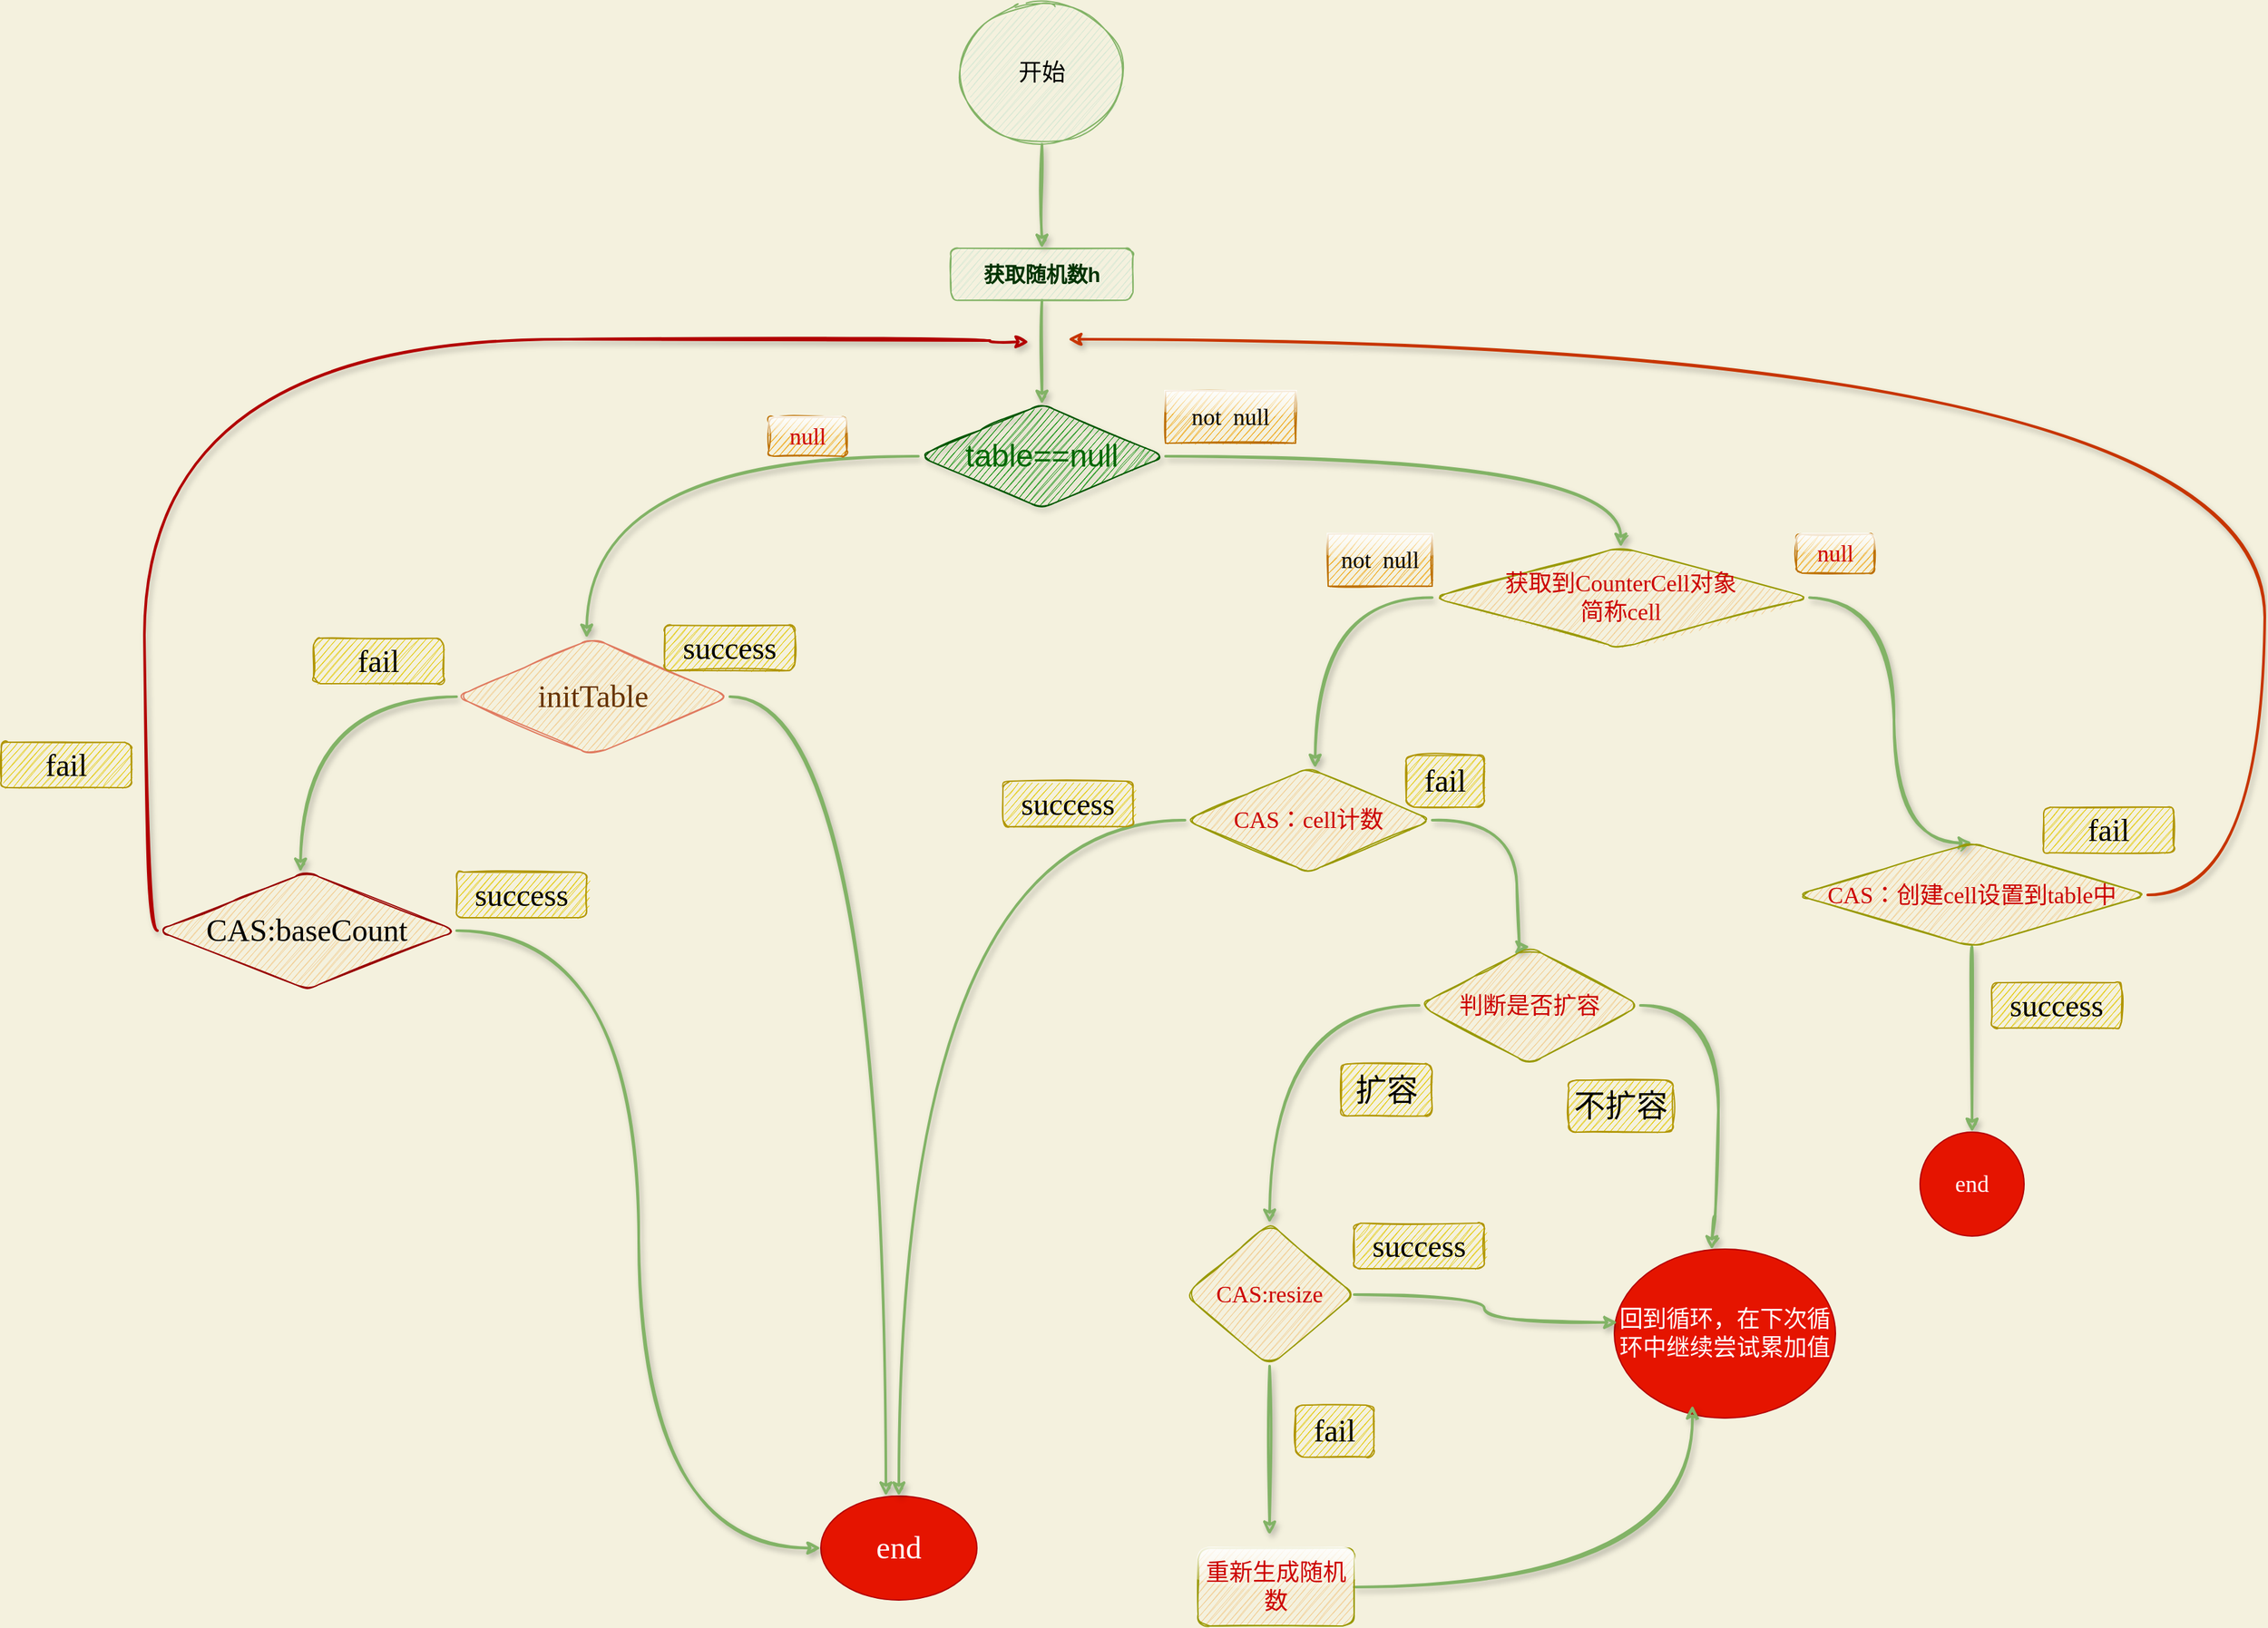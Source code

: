 <mxfile version="19.0.3" type="github" pages="3">
  <diagram id="PtAoaNgEPK_n-cfrcMzQ" name="fullAddCount-简易流程">
    <mxGraphModel dx="1858" dy="615" grid="1" gridSize="10" guides="1" tooltips="1" connect="1" arrows="1" fold="1" page="1" pageScale="1" pageWidth="827" pageHeight="1169" background="#F4F1DE" math="0" shadow="0">
      <root>
        <mxCell id="0" />
        <mxCell id="1" parent="0" />
        <mxCell id="ZvqL5PXAN6qHWGEb_X9M-16" style="edgeStyle=orthogonalEdgeStyle;curved=1;rounded=1;sketch=1;orthogonalLoop=1;jettySize=auto;html=1;fontColor=none;strokeColor=#82B366;strokeWidth=2;fillColor=#d5e8d4;shadow=1;" edge="1" parent="1" source="RcvFGfPaWoZL5_CeEI6b-2">
          <mxGeometry relative="1" as="geometry">
            <mxPoint x="430" y="260" as="targetPoint" />
          </mxGeometry>
        </mxCell>
        <mxCell id="RcvFGfPaWoZL5_CeEI6b-2" value="&lt;font color=&quot;#000000&quot;&gt;开始&lt;/font&gt;" style="ellipse;whiteSpace=wrap;html=1;rounded=1;shadow=0;glass=1;sketch=1;fontFamily=Comic Sans MS;fontSize=18;strokeColor=#82b366;fillColor=#d5e8d4;" parent="1" vertex="1">
          <mxGeometry x="370" y="70" width="120" height="110" as="geometry" />
        </mxCell>
        <mxCell id="ZvqL5PXAN6qHWGEb_X9M-18" style="edgeStyle=orthogonalEdgeStyle;curved=1;rounded=1;sketch=1;orthogonalLoop=1;jettySize=auto;html=1;shadow=1;fontSize=16;fontColor=#003300;strokeColor=#82B366;strokeWidth=2;fillColor=#F2CC8F;" edge="1" parent="1" source="ZvqL5PXAN6qHWGEb_X9M-17">
          <mxGeometry relative="1" as="geometry">
            <mxPoint x="430" y="380" as="targetPoint" />
          </mxGeometry>
        </mxCell>
        <mxCell id="ZvqL5PXAN6qHWGEb_X9M-17" value="&lt;b style=&quot;font-size: 16px;&quot;&gt;&lt;font style=&quot;font-size: 16px;&quot;&gt;获取随机数h&lt;/font&gt;&lt;/b&gt;" style="rounded=1;whiteSpace=wrap;html=1;labelBackgroundColor=none;labelBorderColor=none;sketch=1;strokeColor=#82b366;fillColor=#d5e8d4;shadow=0;fontSize=16;fontColor=#003300;" vertex="1" parent="1">
          <mxGeometry x="360" y="260" width="140" height="40" as="geometry" />
        </mxCell>
        <mxCell id="ZvqL5PXAN6qHWGEb_X9M-21" style="edgeStyle=orthogonalEdgeStyle;curved=1;rounded=1;sketch=1;orthogonalLoop=1;jettySize=auto;html=1;shadow=1;fontSize=16;fontColor=#006600;strokeColor=#82B366;strokeWidth=2;fillColor=#F2CC8F;" edge="1" parent="1" source="ZvqL5PXAN6qHWGEb_X9M-19">
          <mxGeometry relative="1" as="geometry">
            <mxPoint x="80" y="560" as="targetPoint" />
          </mxGeometry>
        </mxCell>
        <mxCell id="ZvqL5PXAN6qHWGEb_X9M-36" style="edgeStyle=orthogonalEdgeStyle;curved=1;rounded=1;sketch=1;orthogonalLoop=1;jettySize=auto;html=1;shadow=1;fontFamily=Comic Sans MS;fontSize=18;fontColor=#CC0000;strokeColor=#82B366;strokeWidth=2;fillColor=#F2CC8F;entryX=0.5;entryY=0;entryDx=0;entryDy=0;" edge="1" parent="1" source="ZvqL5PXAN6qHWGEb_X9M-19" target="ZvqL5PXAN6qHWGEb_X9M-37">
          <mxGeometry relative="1" as="geometry">
            <mxPoint x="700" y="510" as="targetPoint" />
          </mxGeometry>
        </mxCell>
        <mxCell id="ZvqL5PXAN6qHWGEb_X9M-19" value="&lt;font color=&quot;#006600&quot;&gt;table==null&lt;/font&gt;" style="rhombus;whiteSpace=wrap;html=1;rounded=1;shadow=1;sketch=1;fontSize=24;fontColor=#ffffff;fillColor=#008a00;strokeColor=#005700;labelBackgroundColor=none;labelBorderColor=none;" vertex="1" parent="1">
          <mxGeometry x="335" y="380" width="190" height="80" as="geometry" />
        </mxCell>
        <mxCell id="ZvqL5PXAN6qHWGEb_X9M-24" style="edgeStyle=orthogonalEdgeStyle;curved=1;rounded=1;sketch=1;orthogonalLoop=1;jettySize=auto;html=1;shadow=1;fontFamily=Comic Sans MS;fontSize=24;fontColor=#663300;strokeColor=#82B366;strokeWidth=2;fillColor=#F2CC8F;" edge="1" parent="1" source="ZvqL5PXAN6qHWGEb_X9M-23">
          <mxGeometry relative="1" as="geometry">
            <mxPoint x="-140" y="740" as="targetPoint" />
          </mxGeometry>
        </mxCell>
        <mxCell id="ZvqL5PXAN6qHWGEb_X9M-27" style="edgeStyle=orthogonalEdgeStyle;curved=1;rounded=1;sketch=1;orthogonalLoop=1;jettySize=auto;html=1;shadow=1;fontFamily=Comic Sans MS;fontSize=24;fontColor=#663300;strokeColor=#82B366;strokeWidth=2;fillColor=#F2CC8F;entryX=0.417;entryY=0;entryDx=0;entryDy=0;entryPerimeter=0;" edge="1" parent="1" source="ZvqL5PXAN6qHWGEb_X9M-23" target="ZvqL5PXAN6qHWGEb_X9M-28">
          <mxGeometry relative="1" as="geometry">
            <mxPoint x="380" y="970" as="targetPoint" />
          </mxGeometry>
        </mxCell>
        <mxCell id="ZvqL5PXAN6qHWGEb_X9M-23" value="initTable" style="rhombus;whiteSpace=wrap;html=1;rounded=1;shadow=0;labelBackgroundColor=none;labelBorderColor=none;sketch=1;fontFamily=Comic Sans MS;fontSize=24;fontColor=#663300;strokeColor=#E07A5F;fillColor=#F2CC8F;" vertex="1" parent="1">
          <mxGeometry x="-20" y="560" width="210" height="90" as="geometry" />
        </mxCell>
        <mxCell id="ZvqL5PXAN6qHWGEb_X9M-25" value="fail" style="text;html=1;strokeColor=#B09500;fillColor=#e3c800;align=center;verticalAlign=middle;whiteSpace=wrap;rounded=1;shadow=0;labelBackgroundColor=none;labelBorderColor=none;sketch=1;fontFamily=Comic Sans MS;fontSize=24;glass=0;fontColor=default;" vertex="1" parent="1">
          <mxGeometry x="-130" y="560" width="100" height="35" as="geometry" />
        </mxCell>
        <mxCell id="ZvqL5PXAN6qHWGEb_X9M-26" value="success" style="text;html=1;strokeColor=#B09500;fillColor=#e3c800;align=center;verticalAlign=middle;whiteSpace=wrap;rounded=1;shadow=0;labelBackgroundColor=none;labelBorderColor=none;sketch=1;fontFamily=Comic Sans MS;fontSize=24;glass=0;fontColor=#000000;" vertex="1" parent="1">
          <mxGeometry x="140" y="550" width="100" height="35" as="geometry" />
        </mxCell>
        <mxCell id="ZvqL5PXAN6qHWGEb_X9M-28" value="end" style="ellipse;whiteSpace=wrap;html=1;rounded=1;shadow=0;glass=0;labelBackgroundColor=none;labelBorderColor=none;sketch=0;fontFamily=Comic Sans MS;fontSize=24;strokeColor=#B20000;fillColor=#e51400;fontColor=#ffffff;" vertex="1" parent="1">
          <mxGeometry x="260" y="1220" width="120" height="80" as="geometry" />
        </mxCell>
        <mxCell id="ZvqL5PXAN6qHWGEb_X9M-30" style="edgeStyle=orthogonalEdgeStyle;curved=1;rounded=1;sketch=1;orthogonalLoop=1;jettySize=auto;html=1;entryX=0;entryY=0.5;entryDx=0;entryDy=0;shadow=1;fontFamily=Comic Sans MS;fontSize=24;fontColor=default;strokeColor=#82B366;strokeWidth=2;fillColor=#F2CC8F;" edge="1" parent="1" source="ZvqL5PXAN6qHWGEb_X9M-29" target="ZvqL5PXAN6qHWGEb_X9M-28">
          <mxGeometry relative="1" as="geometry" />
        </mxCell>
        <mxCell id="ZvqL5PXAN6qHWGEb_X9M-32" style="edgeStyle=orthogonalEdgeStyle;curved=1;rounded=1;sketch=1;orthogonalLoop=1;jettySize=auto;html=1;shadow=1;fontFamily=Comic Sans MS;fontSize=24;fontColor=default;strokeColor=#B20000;strokeWidth=2;fillColor=#e51400;" edge="1" parent="1" source="ZvqL5PXAN6qHWGEb_X9M-29">
          <mxGeometry relative="1" as="geometry">
            <mxPoint x="420" y="332" as="targetPoint" />
            <Array as="points">
              <mxPoint x="-260" y="785" />
              <mxPoint x="-260" y="330" />
              <mxPoint x="390" y="330" />
              <mxPoint x="390" y="332" />
            </Array>
          </mxGeometry>
        </mxCell>
        <mxCell id="ZvqL5PXAN6qHWGEb_X9M-29" value="CAS:baseCount" style="rhombus;whiteSpace=wrap;html=1;rounded=1;shadow=0;glass=0;labelBackgroundColor=none;labelBorderColor=none;sketch=1;fontFamily=Comic Sans MS;fontSize=24;strokeColor=#990000;fillColor=#F2CC8F;" vertex="1" parent="1">
          <mxGeometry x="-250" y="740" width="230" height="90" as="geometry" />
        </mxCell>
        <mxCell id="ZvqL5PXAN6qHWGEb_X9M-31" value="success" style="text;html=1;strokeColor=#B09500;fillColor=#e3c800;align=center;verticalAlign=middle;whiteSpace=wrap;rounded=1;shadow=0;labelBackgroundColor=none;labelBorderColor=none;sketch=1;fontFamily=Comic Sans MS;fontSize=24;glass=0;fontColor=#000000;" vertex="1" parent="1">
          <mxGeometry x="-20" y="740" width="100" height="35" as="geometry" />
        </mxCell>
        <mxCell id="ZvqL5PXAN6qHWGEb_X9M-33" value="fail" style="text;html=1;strokeColor=#B09500;fillColor=#e3c800;align=center;verticalAlign=middle;whiteSpace=wrap;rounded=1;shadow=0;labelBackgroundColor=none;labelBorderColor=none;sketch=1;fontFamily=Comic Sans MS;fontSize=24;glass=0;fontColor=default;" vertex="1" parent="1">
          <mxGeometry x="-370" y="640" width="100" height="35" as="geometry" />
        </mxCell>
        <mxCell id="ZvqL5PXAN6qHWGEb_X9M-35" value="&lt;font color=&quot;#cc0000&quot;&gt;null&lt;/font&gt;" style="text;html=1;strokeColor=#BD7000;fillColor=#f0a30a;align=center;verticalAlign=middle;whiteSpace=wrap;rounded=1;shadow=0;glass=1;labelBackgroundColor=none;labelBorderColor=none;sketch=1;fontFamily=Comic Sans MS;fontSize=18;fontColor=#000000;" vertex="1" parent="1">
          <mxGeometry x="220" y="390" width="60" height="30" as="geometry" />
        </mxCell>
        <mxCell id="ZvqL5PXAN6qHWGEb_X9M-40" style="edgeStyle=orthogonalEdgeStyle;curved=1;rounded=1;sketch=1;orthogonalLoop=1;jettySize=auto;html=1;shadow=1;fontFamily=Comic Sans MS;fontSize=18;fontColor=#CC0000;strokeColor=#82B366;strokeWidth=2;fillColor=#F2CC8F;" edge="1" parent="1" source="ZvqL5PXAN6qHWGEb_X9M-37">
          <mxGeometry relative="1" as="geometry">
            <mxPoint x="640" y="660" as="targetPoint" />
          </mxGeometry>
        </mxCell>
        <mxCell id="ZvqL5PXAN6qHWGEb_X9M-44" style="edgeStyle=orthogonalEdgeStyle;curved=1;rounded=1;sketch=1;orthogonalLoop=1;jettySize=auto;html=1;shadow=1;fontFamily=Comic Sans MS;fontSize=18;fontColor=#CC0000;strokeColor=#82B366;strokeWidth=2;fillColor=#F2CC8F;entryX=0.5;entryY=0;entryDx=0;entryDy=0;exitX=1;exitY=0.5;exitDx=0;exitDy=0;" edge="1" parent="1" source="ZvqL5PXAN6qHWGEb_X9M-37" target="ZvqL5PXAN6qHWGEb_X9M-47">
          <mxGeometry relative="1" as="geometry">
            <mxPoint x="1090" y="670" as="targetPoint" />
            <Array as="points">
              <mxPoint x="1085" y="529" />
            </Array>
          </mxGeometry>
        </mxCell>
        <mxCell id="ZvqL5PXAN6qHWGEb_X9M-37" value="获取到CounterCell对象&lt;br&gt;简称cell" style="rhombus;whiteSpace=wrap;html=1;rounded=1;shadow=0;glass=1;labelBackgroundColor=none;labelBorderColor=none;sketch=1;fontFamily=Comic Sans MS;fontSize=18;fontColor=#CC0000;strokeColor=#999900;fillColor=#F2CC8F;" vertex="1" parent="1">
          <mxGeometry x="730" y="490" width="290" height="77.5" as="geometry" />
        </mxCell>
        <mxCell id="ZvqL5PXAN6qHWGEb_X9M-38" value="not&amp;nbsp; null" style="text;html=1;strokeColor=#BD7000;fillColor=#f0a30a;align=center;verticalAlign=middle;whiteSpace=wrap;rounded=0;shadow=0;glass=1;labelBackgroundColor=none;labelBorderColor=none;sketch=1;fontFamily=Comic Sans MS;fontSize=18;fontColor=#000000;" vertex="1" parent="1">
          <mxGeometry x="650" y="480" width="80" height="40" as="geometry" />
        </mxCell>
        <mxCell id="ZvqL5PXAN6qHWGEb_X9M-42" style="edgeStyle=orthogonalEdgeStyle;curved=1;rounded=1;sketch=1;orthogonalLoop=1;jettySize=auto;html=1;shadow=1;fontFamily=Comic Sans MS;fontSize=18;fontColor=#CC0000;strokeColor=#82B366;strokeWidth=2;fillColor=#F2CC8F;" edge="1" parent="1" source="ZvqL5PXAN6qHWGEb_X9M-41" target="ZvqL5PXAN6qHWGEb_X9M-28">
          <mxGeometry relative="1" as="geometry" />
        </mxCell>
        <mxCell id="ZvqL5PXAN6qHWGEb_X9M-50" style="edgeStyle=orthogonalEdgeStyle;curved=1;rounded=1;sketch=1;orthogonalLoop=1;jettySize=auto;html=1;shadow=1;fontFamily=Comic Sans MS;fontSize=18;fontColor=#CC0000;strokeColor=#82B366;strokeWidth=2;fillColor=#F2CC8F;entryX=0.5;entryY=0;entryDx=0;entryDy=0;" edge="1" parent="1" source="ZvqL5PXAN6qHWGEb_X9M-41" target="ZvqL5PXAN6qHWGEb_X9M-52">
          <mxGeometry relative="1" as="geometry">
            <mxPoint x="790" y="890" as="targetPoint" />
            <Array as="points">
              <mxPoint x="795" y="700" />
            </Array>
          </mxGeometry>
        </mxCell>
        <mxCell id="ZvqL5PXAN6qHWGEb_X9M-41" value="CAS：cell计数" style="rhombus;whiteSpace=wrap;html=1;rounded=1;shadow=0;glass=1;labelBackgroundColor=none;labelBorderColor=none;sketch=1;fontFamily=Comic Sans MS;fontSize=18;fontColor=#CC0000;strokeColor=#999900;fillColor=#F2CC8F;" vertex="1" parent="1">
          <mxGeometry x="540" y="660" width="190" height="80" as="geometry" />
        </mxCell>
        <mxCell id="ZvqL5PXAN6qHWGEb_X9M-43" value="fail" style="text;html=1;strokeColor=#B09500;fillColor=#e3c800;align=center;verticalAlign=middle;whiteSpace=wrap;rounded=1;shadow=0;labelBackgroundColor=none;labelBorderColor=none;sketch=1;fontFamily=Comic Sans MS;fontSize=24;glass=0;fontColor=#000000;" vertex="1" parent="1">
          <mxGeometry x="1200" y="690" width="100" height="35" as="geometry" />
        </mxCell>
        <mxCell id="ZvqL5PXAN6qHWGEb_X9M-45" value="not&amp;nbsp; null" style="text;html=1;strokeColor=#BD7000;fillColor=#f0a30a;align=center;verticalAlign=middle;whiteSpace=wrap;rounded=0;shadow=0;glass=1;labelBackgroundColor=none;labelBorderColor=none;sketch=1;fontFamily=Comic Sans MS;fontSize=18;fontColor=#000000;" vertex="1" parent="1">
          <mxGeometry x="525" y="370" width="100" height="40" as="geometry" />
        </mxCell>
        <mxCell id="ZvqL5PXAN6qHWGEb_X9M-46" value="&lt;font color=&quot;#cc0000&quot;&gt;null&lt;/font&gt;" style="text;html=1;strokeColor=#BD7000;fillColor=#f0a30a;align=center;verticalAlign=middle;whiteSpace=wrap;rounded=1;shadow=0;glass=1;labelBackgroundColor=none;labelBorderColor=none;sketch=1;fontFamily=Comic Sans MS;fontSize=18;fontColor=#000000;" vertex="1" parent="1">
          <mxGeometry x="1010" y="480" width="60" height="30" as="geometry" />
        </mxCell>
        <mxCell id="ZvqL5PXAN6qHWGEb_X9M-48" style="edgeStyle=orthogonalEdgeStyle;curved=1;rounded=1;sketch=1;orthogonalLoop=1;jettySize=auto;html=1;shadow=1;fontFamily=Comic Sans MS;fontSize=18;fontColor=#CC0000;strokeColor=#C73500;strokeWidth=2;fillColor=#fa6800;" edge="1" parent="1" source="ZvqL5PXAN6qHWGEb_X9M-47">
          <mxGeometry relative="1" as="geometry">
            <mxPoint x="450" y="330" as="targetPoint" />
            <Array as="points">
              <mxPoint x="1370" y="758" />
              <mxPoint x="1370" y="330" />
            </Array>
          </mxGeometry>
        </mxCell>
        <mxCell id="ZvqL5PXAN6qHWGEb_X9M-66" style="edgeStyle=orthogonalEdgeStyle;curved=1;rounded=1;sketch=1;orthogonalLoop=1;jettySize=auto;html=1;shadow=1;fontFamily=Comic Sans MS;fontSize=18;fontColor=#CC0000;strokeColor=#82B366;strokeWidth=2;fillColor=#F2CC8F;entryX=0.5;entryY=0;entryDx=0;entryDy=0;" edge="1" parent="1" source="ZvqL5PXAN6qHWGEb_X9M-47" target="ZvqL5PXAN6qHWGEb_X9M-67">
          <mxGeometry relative="1" as="geometry">
            <mxPoint x="1145" y="920" as="targetPoint" />
          </mxGeometry>
        </mxCell>
        <mxCell id="ZvqL5PXAN6qHWGEb_X9M-47" value="CAS：创建cell设置到table中" style="rhombus;whiteSpace=wrap;html=1;rounded=1;shadow=0;glass=1;labelBackgroundColor=none;labelBorderColor=none;sketch=1;fontFamily=Comic Sans MS;fontSize=18;fontColor=#CC0000;strokeColor=#999900;fillColor=#F2CC8F;" vertex="1" parent="1">
          <mxGeometry x="1010" y="717.5" width="270" height="80" as="geometry" />
        </mxCell>
        <mxCell id="ZvqL5PXAN6qHWGEb_X9M-49" value="success" style="text;html=1;strokeColor=#B09500;fillColor=#e3c800;align=center;verticalAlign=middle;whiteSpace=wrap;rounded=1;shadow=0;labelBackgroundColor=none;labelBorderColor=none;sketch=1;fontFamily=Comic Sans MS;fontSize=24;glass=0;fontColor=#000000;" vertex="1" parent="1">
          <mxGeometry x="670" y="1010" width="100" height="35" as="geometry" />
        </mxCell>
        <mxCell id="ZvqL5PXAN6qHWGEb_X9M-51" value="fail" style="text;html=1;strokeColor=#B09500;fillColor=#e3c800;align=center;verticalAlign=middle;whiteSpace=wrap;rounded=1;shadow=0;labelBackgroundColor=none;labelBorderColor=none;sketch=1;fontFamily=Comic Sans MS;fontSize=24;glass=0;fontColor=#000000;" vertex="1" parent="1">
          <mxGeometry x="710" y="650" width="60" height="40" as="geometry" />
        </mxCell>
        <mxCell id="ZvqL5PXAN6qHWGEb_X9M-53" style="edgeStyle=orthogonalEdgeStyle;curved=1;rounded=1;sketch=1;orthogonalLoop=1;jettySize=auto;html=1;shadow=1;fontFamily=Comic Sans MS;fontSize=18;fontColor=#CC0000;strokeColor=#82B366;strokeWidth=2;fillColor=#F2CC8F;entryX=0.5;entryY=0;entryDx=0;entryDy=0;" edge="1" parent="1" source="ZvqL5PXAN6qHWGEb_X9M-52" target="ZvqL5PXAN6qHWGEb_X9M-59">
          <mxGeometry relative="1" as="geometry">
            <mxPoint x="610" y="1060" as="targetPoint" />
          </mxGeometry>
        </mxCell>
        <mxCell id="ZvqL5PXAN6qHWGEb_X9M-57" style="edgeStyle=orthogonalEdgeStyle;curved=1;rounded=1;sketch=1;orthogonalLoop=1;jettySize=auto;html=1;shadow=1;fontFamily=Comic Sans MS;fontSize=18;fontColor=#CC0000;strokeColor=#82B366;strokeWidth=2;fillColor=#F2CC8F;" edge="1" parent="1" source="ZvqL5PXAN6qHWGEb_X9M-52" target="ZvqL5PXAN6qHWGEb_X9M-58">
          <mxGeometry relative="1" as="geometry">
            <mxPoint x="950" y="1110" as="targetPoint" />
            <Array as="points">
              <mxPoint x="950" y="842" />
              <mxPoint x="950" y="1004" />
              <mxPoint x="945" y="1004" />
            </Array>
          </mxGeometry>
        </mxCell>
        <mxCell id="ZvqL5PXAN6qHWGEb_X9M-52" value="判断是否扩容" style="rhombus;whiteSpace=wrap;html=1;rounded=1;shadow=0;glass=1;labelBackgroundColor=none;labelBorderColor=none;sketch=1;fontFamily=Comic Sans MS;fontSize=18;fontColor=#CC0000;strokeColor=#999900;fillColor=#F2CC8F;" vertex="1" parent="1">
          <mxGeometry x="720" y="797.5" width="170" height="90" as="geometry" />
        </mxCell>
        <mxCell id="ZvqL5PXAN6qHWGEb_X9M-54" value="扩容" style="text;html=1;strokeColor=#B09500;fillColor=#e3c800;align=center;verticalAlign=middle;whiteSpace=wrap;rounded=1;shadow=0;labelBackgroundColor=none;labelBorderColor=none;sketch=1;fontFamily=Comic Sans MS;fontSize=24;glass=0;fontColor=#000000;" vertex="1" parent="1">
          <mxGeometry x="660" y="887.5" width="70" height="40" as="geometry" />
        </mxCell>
        <mxCell id="ZvqL5PXAN6qHWGEb_X9M-56" value="不扩容" style="text;html=1;strokeColor=#B09500;fillColor=#e3c800;align=center;verticalAlign=middle;whiteSpace=wrap;rounded=1;shadow=0;labelBackgroundColor=none;labelBorderColor=none;sketch=1;fontFamily=Comic Sans MS;fontSize=24;glass=0;fontColor=#000000;" vertex="1" parent="1">
          <mxGeometry x="835" y="900" width="80" height="40" as="geometry" />
        </mxCell>
        <mxCell id="ZvqL5PXAN6qHWGEb_X9M-58" value="回到循环，在下次循环中继续尝试累加值" style="ellipse;whiteSpace=wrap;html=1;rounded=1;shadow=0;glass=1;labelBackgroundColor=none;labelBorderColor=none;sketch=0;fontFamily=Comic Sans MS;fontSize=18;fontColor=#ffffff;strokeColor=#B20000;fillColor=#e51400;" vertex="1" parent="1">
          <mxGeometry x="870" y="1030" width="170" height="130" as="geometry" />
        </mxCell>
        <mxCell id="ZvqL5PXAN6qHWGEb_X9M-60" style="edgeStyle=orthogonalEdgeStyle;curved=1;rounded=1;sketch=1;orthogonalLoop=1;jettySize=auto;html=1;entryX=0.015;entryY=0.434;entryDx=0;entryDy=0;entryPerimeter=0;shadow=1;fontFamily=Comic Sans MS;fontSize=18;fontColor=#CC0000;strokeColor=#82B366;strokeWidth=2;fillColor=#F2CC8F;" edge="1" parent="1" source="ZvqL5PXAN6qHWGEb_X9M-59" target="ZvqL5PXAN6qHWGEb_X9M-58">
          <mxGeometry relative="1" as="geometry" />
        </mxCell>
        <mxCell id="ZvqL5PXAN6qHWGEb_X9M-61" style="edgeStyle=orthogonalEdgeStyle;curved=1;rounded=1;sketch=1;orthogonalLoop=1;jettySize=auto;html=1;shadow=1;fontFamily=Comic Sans MS;fontSize=18;fontColor=#CC0000;strokeColor=#82B366;strokeWidth=2;fillColor=#F2CC8F;" edge="1" parent="1" source="ZvqL5PXAN6qHWGEb_X9M-59">
          <mxGeometry relative="1" as="geometry">
            <mxPoint x="605" y="1250" as="targetPoint" />
          </mxGeometry>
        </mxCell>
        <mxCell id="ZvqL5PXAN6qHWGEb_X9M-59" value="CAS:resize" style="rhombus;whiteSpace=wrap;html=1;rounded=1;shadow=0;glass=1;labelBackgroundColor=none;labelBorderColor=none;sketch=1;fontFamily=Comic Sans MS;fontSize=18;fontColor=#CC0000;strokeColor=#999900;fillColor=#F2CC8F;" vertex="1" parent="1">
          <mxGeometry x="540" y="1010" width="130" height="110" as="geometry" />
        </mxCell>
        <mxCell id="ZvqL5PXAN6qHWGEb_X9M-62" value="success" style="text;html=1;strokeColor=#B09500;fillColor=#e3c800;align=center;verticalAlign=middle;whiteSpace=wrap;rounded=1;shadow=0;labelBackgroundColor=none;labelBorderColor=none;sketch=1;fontFamily=Comic Sans MS;fontSize=24;glass=0;fontColor=#000000;" vertex="1" parent="1">
          <mxGeometry x="1160" y="825" width="100" height="35" as="geometry" />
        </mxCell>
        <mxCell id="ZvqL5PXAN6qHWGEb_X9M-63" value="fail" style="text;html=1;strokeColor=#B09500;fillColor=#e3c800;align=center;verticalAlign=middle;whiteSpace=wrap;rounded=1;shadow=0;labelBackgroundColor=none;labelBorderColor=none;sketch=1;fontFamily=Comic Sans MS;fontSize=24;glass=0;fontColor=#000000;" vertex="1" parent="1">
          <mxGeometry x="625" y="1150" width="60" height="40" as="geometry" />
        </mxCell>
        <mxCell id="ZvqL5PXAN6qHWGEb_X9M-65" style="edgeStyle=orthogonalEdgeStyle;curved=1;rounded=1;sketch=1;orthogonalLoop=1;jettySize=auto;html=1;shadow=1;fontFamily=Comic Sans MS;fontSize=18;fontColor=#CC0000;strokeColor=#82B366;strokeWidth=2;fillColor=#F2CC8F;" edge="1" parent="1" source="ZvqL5PXAN6qHWGEb_X9M-64">
          <mxGeometry relative="1" as="geometry">
            <mxPoint x="930" y="1150" as="targetPoint" />
          </mxGeometry>
        </mxCell>
        <mxCell id="ZvqL5PXAN6qHWGEb_X9M-64" value="重新生成随机数" style="rounded=1;whiteSpace=wrap;html=1;shadow=0;glass=1;labelBackgroundColor=none;labelBorderColor=none;sketch=1;fontFamily=Comic Sans MS;fontSize=18;fontColor=#CC0000;strokeColor=#999900;fillColor=#F2CC8F;" vertex="1" parent="1">
          <mxGeometry x="550" y="1260" width="120" height="60" as="geometry" />
        </mxCell>
        <mxCell id="ZvqL5PXAN6qHWGEb_X9M-67" value="end" style="ellipse;whiteSpace=wrap;html=1;aspect=fixed;rounded=1;shadow=0;glass=1;labelBackgroundColor=none;labelBorderColor=none;sketch=0;fontFamily=Comic Sans MS;fontSize=18;fontColor=#ffffff;strokeColor=#B20000;fillColor=#e51400;" vertex="1" parent="1">
          <mxGeometry x="1105" y="940" width="80" height="80" as="geometry" />
        </mxCell>
        <mxCell id="3vEEDrrVyV3aPoAWl_eb-1" value="success" style="text;html=1;strokeColor=#B09500;fillColor=#e3c800;align=center;verticalAlign=middle;whiteSpace=wrap;rounded=1;shadow=0;labelBackgroundColor=none;labelBorderColor=none;sketch=1;fontFamily=Comic Sans MS;fontSize=24;glass=0;fontColor=#000000;" vertex="1" parent="1">
          <mxGeometry x="400" y="670" width="100" height="35" as="geometry" />
        </mxCell>
      </root>
    </mxGraphModel>
  </diagram>
  <diagram id="FoH53bW1Y-_0TWIwf9dY" name="fullAddCount-简图">
    <mxGraphModel dx="979" dy="584" grid="1" gridSize="10" guides="1" tooltips="1" connect="1" arrows="1" fold="1" page="1" pageScale="1" pageWidth="827" pageHeight="1169" math="0" shadow="0">
      <root>
        <mxCell id="0" />
        <mxCell id="1" parent="0" />
        <mxCell id="UmWm9GWyAPiXQZQgzfcU-2" style="edgeStyle=orthogonalEdgeStyle;curved=1;rounded=1;sketch=1;orthogonalLoop=1;jettySize=auto;html=1;shadow=1;fontFamily=Comic Sans MS;fontSize=18;fontColor=#CC0000;strokeColor=#82B366;strokeWidth=2;fillColor=#F2CC8F;" edge="1" parent="1" source="UmWm9GWyAPiXQZQgzfcU-1">
          <mxGeometry relative="1" as="geometry">
            <mxPoint x="410" y="240" as="targetPoint" />
          </mxGeometry>
        </mxCell>
        <mxCell id="UmWm9GWyAPiXQZQgzfcU-1" value="start" style="ellipse;whiteSpace=wrap;html=1;rounded=1;shadow=0;glass=1;labelBackgroundColor=none;labelBorderColor=none;sketch=1;fontFamily=Comic Sans MS;fontSize=18;fontColor=#CC0000;strokeColor=#999900;fillColor=#F2CC8F;" vertex="1" parent="1">
          <mxGeometry x="350" y="110" width="120" height="60" as="geometry" />
        </mxCell>
        <mxCell id="UmWm9GWyAPiXQZQgzfcU-4" style="edgeStyle=orthogonalEdgeStyle;curved=1;rounded=1;sketch=1;orthogonalLoop=1;jettySize=auto;html=1;shadow=1;fontFamily=Comic Sans MS;fontSize=18;fontColor=#CC0000;strokeColor=#82B366;strokeWidth=2;fillColor=#F2CC8F;" edge="1" parent="1" source="UmWm9GWyAPiXQZQgzfcU-3" target="UmWm9GWyAPiXQZQgzfcU-5">
          <mxGeometry relative="1" as="geometry">
            <mxPoint x="412" y="350" as="targetPoint" />
          </mxGeometry>
        </mxCell>
        <mxCell id="UmWm9GWyAPiXQZQgzfcU-3" value="获取h" style="rounded=1;whiteSpace=wrap;html=1;shadow=0;glass=1;labelBackgroundColor=none;labelBorderColor=none;sketch=1;fontFamily=Comic Sans MS;fontSize=18;fontColor=#CC0000;strokeColor=#999900;fillColor=#F2CC8F;" vertex="1" parent="1">
          <mxGeometry x="354" y="250" width="116" height="50" as="geometry" />
        </mxCell>
        <mxCell id="UmWm9GWyAPiXQZQgzfcU-6" style="edgeStyle=orthogonalEdgeStyle;curved=1;rounded=1;sketch=1;orthogonalLoop=1;jettySize=auto;html=1;shadow=1;fontFamily=Comic Sans MS;fontSize=18;fontColor=#000000;strokeColor=#82B366;strokeWidth=2;fillColor=#F2CC8F;entryX=0.5;entryY=0;entryDx=0;entryDy=0;" edge="1" parent="1" source="UmWm9GWyAPiXQZQgzfcU-5" target="UmWm9GWyAPiXQZQgzfcU-8">
          <mxGeometry relative="1" as="geometry">
            <mxPoint x="150" y="510" as="targetPoint" />
          </mxGeometry>
        </mxCell>
        <mxCell id="UmWm9GWyAPiXQZQgzfcU-11" style="edgeStyle=orthogonalEdgeStyle;curved=1;rounded=1;sketch=1;orthogonalLoop=1;jettySize=auto;html=1;shadow=1;fontFamily=Comic Sans MS;fontSize=18;fontColor=#000000;strokeColor=#82B366;strokeWidth=2;fillColor=#F2CC8F;" edge="1" parent="1" source="UmWm9GWyAPiXQZQgzfcU-5">
          <mxGeometry relative="1" as="geometry">
            <mxPoint x="680" y="490" as="targetPoint" />
          </mxGeometry>
        </mxCell>
        <mxCell id="UmWm9GWyAPiXQZQgzfcU-5" value="&lt;font color=&quot;#000000&quot;&gt;table==null&lt;/font&gt;" style="rhombus;whiteSpace=wrap;html=1;rounded=1;shadow=1;sketch=1;fontSize=24;fontColor=#ffffff;fillColor=#008a00;strokeColor=#005700;glass=1;labelBackgroundColor=none;labelBorderColor=none;fontFamily=Comic Sans MS;" vertex="1" parent="1">
          <mxGeometry x="320.5" y="350" width="183" height="70" as="geometry" />
        </mxCell>
        <mxCell id="UmWm9GWyAPiXQZQgzfcU-7" value="null" style="text;html=1;strokeColor=#BD7000;fillColor=#f0a30a;align=center;verticalAlign=middle;whiteSpace=wrap;rounded=0;shadow=0;glass=1;labelBackgroundColor=none;labelBorderColor=none;sketch=1;fontFamily=Comic Sans MS;fontSize=18;fontColor=#000000;" vertex="1" parent="1">
          <mxGeometry x="230" y="350" width="60" height="30" as="geometry" />
        </mxCell>
        <mxCell id="UmWm9GWyAPiXQZQgzfcU-9" style="edgeStyle=orthogonalEdgeStyle;curved=1;rounded=1;sketch=1;orthogonalLoop=1;jettySize=auto;html=1;shadow=1;fontFamily=Comic Sans MS;fontSize=18;fontColor=#000000;strokeColor=#82B366;strokeWidth=2;fillColor=#F2CC8F;entryX=0.5;entryY=0;entryDx=0;entryDy=0;" edge="1" parent="1" source="UmWm9GWyAPiXQZQgzfcU-8" target="UmWm9GWyAPiXQZQgzfcU-10">
          <mxGeometry relative="1" as="geometry">
            <mxPoint x="150" y="863.077" as="targetPoint" />
            <Array as="points">
              <mxPoint x="150" y="800" />
              <mxPoint x="180" y="800" />
              <mxPoint x="180" y="1080" />
            </Array>
          </mxGeometry>
        </mxCell>
        <mxCell id="UmWm9GWyAPiXQZQgzfcU-8" value="initTable" style="rounded=1;whiteSpace=wrap;html=1;shadow=0;glass=1;labelBackgroundColor=none;labelBorderColor=none;sketch=1;fontFamily=Comic Sans MS;fontSize=18;fontColor=#000000;strokeColor=#999900;fillColor=#F2CC8F;" vertex="1" parent="1">
          <mxGeometry x="90" y="520" width="120" height="60" as="geometry" />
        </mxCell>
        <mxCell id="UmWm9GWyAPiXQZQgzfcU-10" value="end" style="ellipse;whiteSpace=wrap;html=1;rounded=1;shadow=0;glass=1;labelBackgroundColor=none;labelBorderColor=none;sketch=1;fontFamily=Comic Sans MS;fontSize=18;fontColor=#000000;strokeColor=#999900;fillColor=#F2CC8F;" vertex="1" parent="1">
          <mxGeometry x="220" y="1080" width="120" height="80" as="geometry" />
        </mxCell>
        <mxCell id="UmWm9GWyAPiXQZQgzfcU-12" value="not&amp;nbsp; null" style="text;html=1;strokeColor=#BD7000;fillColor=#f0a30a;align=center;verticalAlign=middle;whiteSpace=wrap;rounded=0;shadow=0;glass=1;labelBackgroundColor=none;labelBorderColor=none;sketch=1;fontFamily=Comic Sans MS;fontSize=18;fontColor=#000000;" vertex="1" parent="1">
          <mxGeometry x="503.5" y="350" width="100" height="30" as="geometry" />
        </mxCell>
        <mxCell id="UmWm9GWyAPiXQZQgzfcU-15" style="edgeStyle=orthogonalEdgeStyle;curved=1;rounded=1;sketch=1;orthogonalLoop=1;jettySize=auto;html=1;shadow=1;fontFamily=Comic Sans MS;fontSize=18;fontColor=#006600;strokeColor=#82B366;strokeWidth=2;fillColor=#F2CC8F;" edge="1" parent="1" source="UmWm9GWyAPiXQZQgzfcU-14">
          <mxGeometry relative="1" as="geometry">
            <mxPoint x="680" y="600" as="targetPoint" />
          </mxGeometry>
        </mxCell>
        <mxCell id="UmWm9GWyAPiXQZQgzfcU-14" value="&lt;font color=&quot;#006600&quot;&gt;获取数组的cell对象&lt;/font&gt;" style="text;html=1;strokeColor=#2D7600;fillColor=#60a917;align=center;verticalAlign=middle;whiteSpace=wrap;rounded=1;fontSize=18;sketch=1;fontColor=#ffffff;" vertex="1" parent="1">
          <mxGeometry x="600" y="490" width="160" height="60" as="geometry" />
        </mxCell>
        <mxCell id="UmWm9GWyAPiXQZQgzfcU-17" style="edgeStyle=orthogonalEdgeStyle;curved=1;rounded=1;sketch=1;orthogonalLoop=1;jettySize=auto;html=1;shadow=1;fontFamily=Comic Sans MS;fontSize=18;fontColor=#006600;strokeColor=#82B366;strokeWidth=2;fillColor=#F2CC8F;" edge="1" parent="1" source="UmWm9GWyAPiXQZQgzfcU-16">
          <mxGeometry relative="1" as="geometry">
            <mxPoint x="520" y="750" as="targetPoint" />
          </mxGeometry>
        </mxCell>
        <mxCell id="UmWm9GWyAPiXQZQgzfcU-22" style="edgeStyle=orthogonalEdgeStyle;curved=1;rounded=1;sketch=1;orthogonalLoop=1;jettySize=auto;html=1;shadow=1;fontFamily=Comic Sans MS;fontSize=18;fontColor=#006600;strokeColor=#82B366;strokeWidth=2;fillColor=#F2CC8F;entryX=0.5;entryY=0;entryDx=0;entryDy=0;" edge="1" parent="1" source="UmWm9GWyAPiXQZQgzfcU-16" target="UmWm9GWyAPiXQZQgzfcU-24">
          <mxGeometry relative="1" as="geometry">
            <mxPoint x="860" y="810" as="targetPoint" />
          </mxGeometry>
        </mxCell>
        <mxCell id="UmWm9GWyAPiXQZQgzfcU-16" value="cell==null" style="rhombus;whiteSpace=wrap;html=1;rounded=1;shadow=0;glass=1;labelBackgroundColor=none;labelBorderColor=none;sketch=1;fontFamily=Comic Sans MS;fontSize=18;fontColor=#006600;strokeColor=#999900;fillColor=#F2CC8F;" vertex="1" parent="1">
          <mxGeometry x="590" y="600" width="180" height="80" as="geometry" />
        </mxCell>
        <mxCell id="UmWm9GWyAPiXQZQgzfcU-18" value="null" style="text;html=1;strokeColor=#BD7000;fillColor=#f0a30a;align=center;verticalAlign=middle;whiteSpace=wrap;rounded=0;shadow=0;glass=1;labelBackgroundColor=none;labelBorderColor=none;sketch=1;fontFamily=Comic Sans MS;fontSize=18;fontColor=#000000;" vertex="1" parent="1">
          <mxGeometry x="490" y="620" width="60" height="30" as="geometry" />
        </mxCell>
        <mxCell id="UmWm9GWyAPiXQZQgzfcU-21" style="edgeStyle=orthogonalEdgeStyle;curved=1;rounded=1;sketch=1;orthogonalLoop=1;jettySize=auto;html=1;entryX=0.655;entryY=0.042;entryDx=0;entryDy=0;entryPerimeter=0;shadow=1;fontFamily=Comic Sans MS;fontSize=18;fontColor=#006600;strokeColor=#82B366;strokeWidth=2;fillColor=#F2CC8F;" edge="1" parent="1" source="UmWm9GWyAPiXQZQgzfcU-20" target="UmWm9GWyAPiXQZQgzfcU-10">
          <mxGeometry relative="1" as="geometry">
            <Array as="points">
              <mxPoint x="520" y="910" />
              <mxPoint x="299" y="910" />
            </Array>
          </mxGeometry>
        </mxCell>
        <mxCell id="UmWm9GWyAPiXQZQgzfcU-20" value="&lt;font color=&quot;#006600&quot;&gt;创建cell对象完成计数，并将cell设置到table中&lt;/font&gt;" style="text;html=1;strokeColor=#2D7600;fillColor=#60a917;align=center;verticalAlign=middle;whiteSpace=wrap;rounded=1;fontSize=18;sketch=1;fontColor=#ffffff;" vertex="1" parent="1">
          <mxGeometry x="420" y="750" width="210" height="70" as="geometry" />
        </mxCell>
        <mxCell id="UmWm9GWyAPiXQZQgzfcU-23" value="not&amp;nbsp; null" style="text;html=1;strokeColor=#BD7000;fillColor=#f0a30a;align=center;verticalAlign=middle;whiteSpace=wrap;rounded=0;shadow=0;glass=1;labelBackgroundColor=none;labelBorderColor=none;sketch=1;fontFamily=Comic Sans MS;fontSize=18;fontColor=#000000;" vertex="1" parent="1">
          <mxGeometry x="780" y="600" width="100" height="30" as="geometry" />
        </mxCell>
        <mxCell id="UmWm9GWyAPiXQZQgzfcU-25" style="edgeStyle=orthogonalEdgeStyle;curved=1;rounded=1;sketch=1;orthogonalLoop=1;jettySize=auto;html=1;entryX=1;entryY=0.5;entryDx=0;entryDy=0;shadow=1;fontFamily=Comic Sans MS;fontSize=18;fontColor=#006600;strokeColor=#82B366;strokeWidth=2;fillColor=#F2CC8F;" edge="1" parent="1" source="UmWm9GWyAPiXQZQgzfcU-24" target="UmWm9GWyAPiXQZQgzfcU-10">
          <mxGeometry relative="1" as="geometry">
            <Array as="points">
              <mxPoint x="870" y="1120" />
            </Array>
          </mxGeometry>
        </mxCell>
        <mxCell id="UmWm9GWyAPiXQZQgzfcU-24" value="&lt;font color=&quot;#006600&quot;&gt;用cell对象完成计数&lt;/font&gt;" style="text;html=1;strokeColor=#2D7600;fillColor=#60a917;align=center;verticalAlign=middle;whiteSpace=wrap;rounded=1;fontSize=18;sketch=1;fontColor=#ffffff;" vertex="1" parent="1">
          <mxGeometry x="790" y="750" width="160" height="60" as="geometry" />
        </mxCell>
      </root>
    </mxGraphModel>
  </diagram>
  <diagram name="fullAddCount-简易流程 的副本" id="_qDt4jjy-UOnnA858Fek">
    <mxGraphModel dx="979" dy="1753" grid="1" gridSize="10" guides="1" tooltips="1" connect="1" arrows="1" fold="1" page="1" pageScale="1" pageWidth="827" pageHeight="1169" background="#F4F1DE" math="0" shadow="0">
      <root>
        <mxCell id="7RjFdWi0lBWJTUVtVQrz-0" />
        <mxCell id="7RjFdWi0lBWJTUVtVQrz-1" parent="7RjFdWi0lBWJTUVtVQrz-0" />
        <mxCell id="7RjFdWi0lBWJTUVtVQrz-14" value="end" style="ellipse;whiteSpace=wrap;html=1;rounded=1;shadow=0;glass=0;labelBackgroundColor=none;labelBorderColor=none;sketch=0;fontFamily=Comic Sans MS;fontSize=24;strokeColor=#B20000;fillColor=#e51400;fontColor=#ffffff;" vertex="1" parent="7RjFdWi0lBWJTUVtVQrz-1">
          <mxGeometry x="260" y="1220" width="120" height="80" as="geometry" />
        </mxCell>
        <mxCell id="d3l-JBXzxrqrUFWjcbp0-5" style="edgeStyle=orthogonalEdgeStyle;curved=1;rounded=1;sketch=1;orthogonalLoop=1;jettySize=auto;html=1;entryX=0.5;entryY=0;entryDx=0;entryDy=0;fontFamily=Comic Sans MS;fontSize=18;fontColor=#393C56;strokeColor=#82B366;strokeWidth=3;fillColor=#F2CC8F;" edge="1" parent="7RjFdWi0lBWJTUVtVQrz-1" source="7RjFdWi0lBWJTUVtVQrz-23" target="7RjFdWi0lBWJTUVtVQrz-33">
          <mxGeometry relative="1" as="geometry">
            <Array as="points">
              <mxPoint x="1130" y="170" />
              <mxPoint x="1130" y="395" />
              <mxPoint x="1145" y="395" />
            </Array>
          </mxGeometry>
        </mxCell>
        <mxCell id="d3l-JBXzxrqrUFWjcbp0-6" style="edgeStyle=orthogonalEdgeStyle;curved=1;rounded=1;sketch=1;orthogonalLoop=1;jettySize=auto;html=1;entryX=0.5;entryY=0;entryDx=0;entryDy=0;fontFamily=Comic Sans MS;fontSize=18;fontColor=#393C56;strokeColor=#82B366;strokeWidth=3;fillColor=#F2CC8F;" edge="1" parent="7RjFdWi0lBWJTUVtVQrz-1" source="7RjFdWi0lBWJTUVtVQrz-23" target="d3l-JBXzxrqrUFWjcbp0-0">
          <mxGeometry relative="1" as="geometry">
            <Array as="points">
              <mxPoint x="635" y="170" />
            </Array>
          </mxGeometry>
        </mxCell>
        <mxCell id="7RjFdWi0lBWJTUVtVQrz-23" value="获取到CounterCell对象&lt;br&gt;简称cell" style="rhombus;whiteSpace=wrap;html=1;rounded=1;shadow=0;glass=1;labelBackgroundColor=none;labelBorderColor=none;sketch=1;fontFamily=Comic Sans MS;fontSize=18;fontColor=#CC0000;strokeColor=#999900;fillColor=#F2CC8F;" vertex="1" parent="7RjFdWi0lBWJTUVtVQrz-1">
          <mxGeometry x="730" y="130" width="290" height="77.5" as="geometry" />
        </mxCell>
        <mxCell id="7RjFdWi0lBWJTUVtVQrz-24" value="not&amp;nbsp; null" style="text;html=1;strokeColor=#BD7000;fillColor=#f0a30a;align=center;verticalAlign=middle;whiteSpace=wrap;rounded=0;shadow=0;glass=1;labelBackgroundColor=none;labelBorderColor=none;sketch=1;fontFamily=Comic Sans MS;fontSize=18;fontColor=#000000;" vertex="1" parent="7RjFdWi0lBWJTUVtVQrz-1">
          <mxGeometry x="710" y="100" width="80" height="40" as="geometry" />
        </mxCell>
        <mxCell id="7RjFdWi0lBWJTUVtVQrz-25" style="edgeStyle=orthogonalEdgeStyle;curved=1;rounded=1;sketch=1;orthogonalLoop=1;jettySize=auto;html=1;shadow=1;fontFamily=Comic Sans MS;fontSize=18;fontColor=#CC0000;strokeColor=#82B366;strokeWidth=2;fillColor=#F2CC8F;" edge="1" parent="7RjFdWi0lBWJTUVtVQrz-1" source="7RjFdWi0lBWJTUVtVQrz-27" target="7RjFdWi0lBWJTUVtVQrz-14">
          <mxGeometry relative="1" as="geometry" />
        </mxCell>
        <mxCell id="7RjFdWi0lBWJTUVtVQrz-26" style="edgeStyle=orthogonalEdgeStyle;curved=1;rounded=1;sketch=1;orthogonalLoop=1;jettySize=auto;html=1;shadow=1;fontFamily=Comic Sans MS;fontSize=18;fontColor=#CC0000;strokeColor=#82B366;strokeWidth=2;fillColor=#F2CC8F;entryX=0.5;entryY=0;entryDx=0;entryDy=0;" edge="1" parent="7RjFdWi0lBWJTUVtVQrz-1" source="7RjFdWi0lBWJTUVtVQrz-27" target="7RjFdWi0lBWJTUVtVQrz-38">
          <mxGeometry relative="1" as="geometry">
            <mxPoint x="790" y="890" as="targetPoint" />
            <Array as="points">
              <mxPoint x="795" y="700" />
            </Array>
          </mxGeometry>
        </mxCell>
        <mxCell id="7RjFdWi0lBWJTUVtVQrz-27" value="CAS：cell计数" style="rhombus;whiteSpace=wrap;html=1;rounded=1;shadow=0;glass=1;labelBackgroundColor=none;labelBorderColor=none;sketch=1;fontFamily=Comic Sans MS;fontSize=18;fontColor=#CC0000;strokeColor=#999900;fillColor=#F2CC8F;" vertex="1" parent="7RjFdWi0lBWJTUVtVQrz-1">
          <mxGeometry x="540" y="660" width="190" height="80" as="geometry" />
        </mxCell>
        <mxCell id="7RjFdWi0lBWJTUVtVQrz-28" value="fail" style="text;html=1;strokeColor=#B09500;fillColor=#e3c800;align=center;verticalAlign=middle;whiteSpace=wrap;rounded=1;shadow=0;labelBackgroundColor=none;labelBorderColor=none;sketch=1;fontFamily=Comic Sans MS;fontSize=24;glass=0;fontColor=#000000;" vertex="1" parent="7RjFdWi0lBWJTUVtVQrz-1">
          <mxGeometry x="1300" y="420" width="100" height="35" as="geometry" />
        </mxCell>
        <mxCell id="7RjFdWi0lBWJTUVtVQrz-30" value="&lt;font color=&quot;#cc0000&quot;&gt;null&lt;/font&gt;" style="text;html=1;strokeColor=#BD7000;fillColor=#f0a30a;align=center;verticalAlign=middle;whiteSpace=wrap;rounded=1;shadow=0;glass=1;labelBackgroundColor=none;labelBorderColor=none;sketch=1;fontFamily=Comic Sans MS;fontSize=18;fontColor=#000000;" vertex="1" parent="7RjFdWi0lBWJTUVtVQrz-1">
          <mxGeometry x="980" y="90" width="60" height="30" as="geometry" />
        </mxCell>
        <mxCell id="7RjFdWi0lBWJTUVtVQrz-32" style="edgeStyle=orthogonalEdgeStyle;curved=1;rounded=1;sketch=1;orthogonalLoop=1;jettySize=auto;html=1;shadow=1;fontFamily=Comic Sans MS;fontSize=18;fontColor=#CC0000;strokeColor=#82B366;strokeWidth=2;fillColor=#F2CC8F;entryX=0.5;entryY=0;entryDx=0;entryDy=0;" edge="1" parent="7RjFdWi0lBWJTUVtVQrz-1" source="7RjFdWi0lBWJTUVtVQrz-33" target="7RjFdWi0lBWJTUVtVQrz-49">
          <mxGeometry relative="1" as="geometry">
            <mxPoint x="1145" y="920" as="targetPoint" />
          </mxGeometry>
        </mxCell>
        <mxCell id="0eiSnKj4YImB7KBg_Zge-11" style="edgeStyle=orthogonalEdgeStyle;curved=1;rounded=1;sketch=1;orthogonalLoop=1;jettySize=auto;html=1;fontFamily=Comic Sans MS;fontSize=18;fontColor=#393C56;strokeColor=#82B366;strokeWidth=3;fillColor=#F2CC8F;entryX=0;entryY=0.5;entryDx=0;entryDy=0;" edge="1" parent="7RjFdWi0lBWJTUVtVQrz-1" source="7RjFdWi0lBWJTUVtVQrz-33" target="0eiSnKj4YImB7KBg_Zge-12">
          <mxGeometry relative="1" as="geometry">
            <mxPoint x="1420" y="780" as="targetPoint" />
          </mxGeometry>
        </mxCell>
        <mxCell id="7RjFdWi0lBWJTUVtVQrz-33" value="CAS：创建cell设置到table中，计数成功" style="rhombus;whiteSpace=wrap;html=1;rounded=1;shadow=0;glass=1;labelBackgroundColor=none;labelBorderColor=none;sketch=1;fontFamily=Comic Sans MS;fontSize=18;fontColor=#CC0000;strokeColor=#999900;fillColor=#F2CC8F;" vertex="1" parent="7RjFdWi0lBWJTUVtVQrz-1">
          <mxGeometry x="950" y="440" width="390" height="100" as="geometry" />
        </mxCell>
        <mxCell id="7RjFdWi0lBWJTUVtVQrz-34" value="success" style="text;html=1;strokeColor=#B09500;fillColor=#e3c800;align=center;verticalAlign=middle;whiteSpace=wrap;rounded=1;shadow=0;labelBackgroundColor=none;labelBorderColor=none;sketch=1;fontFamily=Comic Sans MS;fontSize=24;glass=0;fontColor=#000000;" vertex="1" parent="7RjFdWi0lBWJTUVtVQrz-1">
          <mxGeometry x="610" y="1134" width="100" height="35" as="geometry" />
        </mxCell>
        <mxCell id="7RjFdWi0lBWJTUVtVQrz-35" value="fail" style="text;html=1;strokeColor=#B09500;fillColor=#e3c800;align=center;verticalAlign=middle;whiteSpace=wrap;rounded=1;shadow=0;labelBackgroundColor=none;labelBorderColor=none;sketch=1;fontFamily=Comic Sans MS;fontSize=24;glass=0;fontColor=#000000;" vertex="1" parent="7RjFdWi0lBWJTUVtVQrz-1">
          <mxGeometry x="710" y="650" width="60" height="40" as="geometry" />
        </mxCell>
        <mxCell id="7RjFdWi0lBWJTUVtVQrz-36" style="edgeStyle=orthogonalEdgeStyle;curved=1;rounded=1;sketch=1;orthogonalLoop=1;jettySize=auto;html=1;shadow=1;fontFamily=Comic Sans MS;fontSize=18;fontColor=#CC0000;strokeColor=#82B366;strokeWidth=2;fillColor=#F2CC8F;entryX=0.5;entryY=0;entryDx=0;entryDy=0;" edge="1" parent="7RjFdWi0lBWJTUVtVQrz-1" source="7RjFdWi0lBWJTUVtVQrz-38" target="7RjFdWi0lBWJTUVtVQrz-44">
          <mxGeometry relative="1" as="geometry">
            <mxPoint x="610" y="1060" as="targetPoint" />
          </mxGeometry>
        </mxCell>
        <mxCell id="d3l-JBXzxrqrUFWjcbp0-9" style="edgeStyle=orthogonalEdgeStyle;curved=1;rounded=1;sketch=1;orthogonalLoop=1;jettySize=auto;html=1;fontFamily=Comic Sans MS;fontSize=18;fontColor=#393C56;strokeColor=#82B366;strokeWidth=3;fillColor=#F2CC8F;entryX=0.5;entryY=0;entryDx=0;entryDy=0;" edge="1" parent="7RjFdWi0lBWJTUVtVQrz-1" source="7RjFdWi0lBWJTUVtVQrz-38" target="7RjFdWi0lBWJTUVtVQrz-48">
          <mxGeometry relative="1" as="geometry">
            <mxPoint x="980" y="1000" as="targetPoint" />
          </mxGeometry>
        </mxCell>
        <mxCell id="7RjFdWi0lBWJTUVtVQrz-38" value="判断是否扩容" style="rhombus;whiteSpace=wrap;html=1;rounded=1;shadow=0;glass=1;labelBackgroundColor=none;labelBorderColor=none;sketch=1;fontFamily=Comic Sans MS;fontSize=18;fontColor=#CC0000;strokeColor=#999900;fillColor=#F2CC8F;" vertex="1" parent="7RjFdWi0lBWJTUVtVQrz-1">
          <mxGeometry x="720" y="797.5" width="170" height="90" as="geometry" />
        </mxCell>
        <mxCell id="7RjFdWi0lBWJTUVtVQrz-39" value="扩容" style="text;html=1;strokeColor=#B09500;fillColor=#e3c800;align=center;verticalAlign=middle;whiteSpace=wrap;rounded=1;shadow=0;labelBackgroundColor=none;labelBorderColor=none;sketch=1;fontFamily=Comic Sans MS;fontSize=24;glass=0;fontColor=#000000;" vertex="1" parent="7RjFdWi0lBWJTUVtVQrz-1">
          <mxGeometry x="650" y="797.5" width="70" height="40" as="geometry" />
        </mxCell>
        <mxCell id="7RjFdWi0lBWJTUVtVQrz-40" value="不扩容" style="text;html=1;strokeColor=#B09500;fillColor=#e3c800;align=center;verticalAlign=middle;whiteSpace=wrap;rounded=1;shadow=0;labelBackgroundColor=none;labelBorderColor=none;sketch=1;fontFamily=Comic Sans MS;fontSize=24;glass=0;fontColor=#000000;" vertex="1" parent="7RjFdWi0lBWJTUVtVQrz-1">
          <mxGeometry x="870" y="790" width="80" height="40" as="geometry" />
        </mxCell>
        <mxCell id="7RjFdWi0lBWJTUVtVQrz-41" value="回到循环，在下次循环中继续尝试累加值" style="ellipse;whiteSpace=wrap;html=1;rounded=1;shadow=0;glass=1;labelBackgroundColor=none;labelBorderColor=none;sketch=0;fontFamily=Comic Sans MS;fontSize=18;fontColor=#ffffff;strokeColor=#B20000;fillColor=#e51400;" vertex="1" parent="7RjFdWi0lBWJTUVtVQrz-1">
          <mxGeometry x="890" y="1180" width="170" height="130" as="geometry" />
        </mxCell>
        <mxCell id="7RjFdWi0lBWJTUVtVQrz-42" style="edgeStyle=orthogonalEdgeStyle;curved=1;rounded=1;sketch=1;orthogonalLoop=1;jettySize=auto;html=1;entryX=0;entryY=0.5;entryDx=0;entryDy=0;shadow=1;fontFamily=Comic Sans MS;fontSize=18;fontColor=#CC0000;strokeColor=#82B366;strokeWidth=2;fillColor=#F2CC8F;" edge="1" parent="7RjFdWi0lBWJTUVtVQrz-1" source="7RjFdWi0lBWJTUVtVQrz-44" target="7RjFdWi0lBWJTUVtVQrz-48">
          <mxGeometry relative="1" as="geometry" />
        </mxCell>
        <mxCell id="7RjFdWi0lBWJTUVtVQrz-43" style="edgeStyle=orthogonalEdgeStyle;curved=1;rounded=1;sketch=1;orthogonalLoop=1;jettySize=auto;html=1;shadow=1;fontFamily=Comic Sans MS;fontSize=18;fontColor=#CC0000;strokeColor=#82B366;strokeWidth=2;fillColor=#F2CC8F;entryX=0.5;entryY=1;entryDx=0;entryDy=0;" edge="1" parent="7RjFdWi0lBWJTUVtVQrz-1" source="7RjFdWi0lBWJTUVtVQrz-44" target="7RjFdWi0lBWJTUVtVQrz-41">
          <mxGeometry relative="1" as="geometry">
            <mxPoint x="605" y="1250" as="targetPoint" />
            <Array as="points">
              <mxPoint x="605" y="1380" />
              <mxPoint x="975" y="1380" />
            </Array>
          </mxGeometry>
        </mxCell>
        <mxCell id="7RjFdWi0lBWJTUVtVQrz-44" value="CAS:resize" style="rhombus;whiteSpace=wrap;html=1;rounded=1;shadow=0;glass=1;labelBackgroundColor=none;labelBorderColor=none;sketch=1;fontFamily=Comic Sans MS;fontSize=18;fontColor=#CC0000;strokeColor=#999900;fillColor=#F2CC8F;" vertex="1" parent="7RjFdWi0lBWJTUVtVQrz-1">
          <mxGeometry x="540" y="1010" width="130" height="110" as="geometry" />
        </mxCell>
        <mxCell id="7RjFdWi0lBWJTUVtVQrz-45" value="success" style="text;html=1;strokeColor=#B09500;fillColor=#e3c800;align=center;verticalAlign=middle;whiteSpace=wrap;rounded=1;shadow=0;labelBackgroundColor=none;labelBorderColor=none;sketch=1;fontFamily=Comic Sans MS;fontSize=24;glass=0;fontColor=#000000;" vertex="1" parent="7RjFdWi0lBWJTUVtVQrz-1">
          <mxGeometry x="1160" y="567" width="100" height="35" as="geometry" />
        </mxCell>
        <mxCell id="7RjFdWi0lBWJTUVtVQrz-46" value="fail" style="text;html=1;strokeColor=#B09500;fillColor=#e3c800;align=center;verticalAlign=middle;whiteSpace=wrap;rounded=1;shadow=0;labelBackgroundColor=none;labelBorderColor=none;sketch=1;fontFamily=Comic Sans MS;fontSize=24;glass=0;fontColor=#000000;" vertex="1" parent="7RjFdWi0lBWJTUVtVQrz-1">
          <mxGeometry x="700" y="1010" width="133" height="40" as="geometry" />
        </mxCell>
        <mxCell id="d3l-JBXzxrqrUFWjcbp0-10" style="edgeStyle=orthogonalEdgeStyle;curved=1;rounded=1;sketch=1;orthogonalLoop=1;jettySize=auto;html=1;entryX=0.529;entryY=0.077;entryDx=0;entryDy=0;entryPerimeter=0;fontFamily=Comic Sans MS;fontSize=18;fontColor=#393C56;strokeColor=#82B366;strokeWidth=3;fillColor=#F2CC8F;" edge="1" parent="7RjFdWi0lBWJTUVtVQrz-1" source="7RjFdWi0lBWJTUVtVQrz-48" target="7RjFdWi0lBWJTUVtVQrz-41">
          <mxGeometry relative="1" as="geometry" />
        </mxCell>
        <mxCell id="7RjFdWi0lBWJTUVtVQrz-48" value="重新生成随机数" style="rounded=1;whiteSpace=wrap;html=1;shadow=0;glass=1;labelBackgroundColor=none;labelBorderColor=none;sketch=1;fontFamily=Comic Sans MS;fontSize=18;fontColor=#CC0000;strokeColor=#999900;fillColor=#F2CC8F;" vertex="1" parent="7RjFdWi0lBWJTUVtVQrz-1">
          <mxGeometry x="920" y="1035" width="120" height="60" as="geometry" />
        </mxCell>
        <mxCell id="7RjFdWi0lBWJTUVtVQrz-49" value="end" style="ellipse;whiteSpace=wrap;html=1;aspect=fixed;rounded=1;shadow=0;glass=1;labelBackgroundColor=none;labelBorderColor=none;sketch=0;fontFamily=Comic Sans MS;fontSize=18;fontColor=#ffffff;strokeColor=#B20000;fillColor=#e51400;" vertex="1" parent="7RjFdWi0lBWJTUVtVQrz-1">
          <mxGeometry x="1105" y="700" width="80" height="80" as="geometry" />
        </mxCell>
        <mxCell id="7RjFdWi0lBWJTUVtVQrz-50" value="success" style="text;html=1;strokeColor=#B09500;fillColor=#e3c800;align=center;verticalAlign=middle;whiteSpace=wrap;rounded=1;shadow=0;labelBackgroundColor=none;labelBorderColor=none;sketch=1;fontFamily=Comic Sans MS;fontSize=24;glass=0;fontColor=#000000;" vertex="1" parent="7RjFdWi0lBWJTUVtVQrz-1">
          <mxGeometry x="400" y="670" width="100" height="35" as="geometry" />
        </mxCell>
        <mxCell id="d3l-JBXzxrqrUFWjcbp0-4" style="edgeStyle=orthogonalEdgeStyle;curved=1;rounded=1;sketch=1;orthogonalLoop=1;jettySize=auto;html=1;entryX=0.5;entryY=0;entryDx=0;entryDy=0;fontFamily=Comic Sans MS;fontSize=18;fontColor=#393C56;strokeColor=#82B366;strokeWidth=3;fillColor=#F2CC8F;" edge="1" parent="7RjFdWi0lBWJTUVtVQrz-1" source="0eiSnKj4YImB7KBg_Zge-0" target="7RjFdWi0lBWJTUVtVQrz-23">
          <mxGeometry relative="1" as="geometry" />
        </mxCell>
        <mxCell id="0eiSnKj4YImB7KBg_Zge-0" value="&lt;font style=&quot;font-size: 18px;&quot;&gt;&lt;b&gt;table not null&lt;/b&gt;&lt;/font&gt;" style="rounded=1;whiteSpace=wrap;html=1;labelBackgroundColor=none;labelBorderColor=none;sketch=1;strokeColor=#82b366;fillColor=#d5e8d4;shadow=0;fontSize=16;fontColor=#003300;" vertex="1" parent="7RjFdWi0lBWJTUVtVQrz-1">
          <mxGeometry x="800" y="-10" width="150" height="50" as="geometry" />
        </mxCell>
        <mxCell id="0eiSnKj4YImB7KBg_Zge-10" value="在addCount方法中，线程CAS竞争CounerCell对象累加值失败时会将该值设置为false；" style="shape=callout;whiteSpace=wrap;html=1;perimeter=calloutPerimeter;rounded=1;sketch=0;fontFamily=Comic Sans MS;fontSize=18;fontColor=#393C56;strokeColor=#E07A5F;fillColor=#F2CC8F;position2=1;" vertex="1" parent="7RjFdWi0lBWJTUVtVQrz-1">
          <mxGeometry x="350" y="250" width="257" height="130" as="geometry" />
        </mxCell>
        <mxCell id="0eiSnKj4YImB7KBg_Zge-12" value="回到循环，在下次循环中继续尝试累加值" style="ellipse;whiteSpace=wrap;html=1;rounded=1;shadow=0;glass=1;labelBackgroundColor=none;labelBorderColor=none;sketch=0;fontFamily=Comic Sans MS;fontSize=18;fontColor=#ffffff;strokeColor=#B20000;fillColor=#e51400;" vertex="1" parent="7RjFdWi0lBWJTUVtVQrz-1">
          <mxGeometry x="1470" y="540" width="170" height="130" as="geometry" />
        </mxCell>
        <mxCell id="d3l-JBXzxrqrUFWjcbp0-7" style="edgeStyle=orthogonalEdgeStyle;curved=1;rounded=1;sketch=1;orthogonalLoop=1;jettySize=auto;html=1;entryX=0.5;entryY=0;entryDx=0;entryDy=0;fontFamily=Comic Sans MS;fontSize=18;fontColor=#393C56;strokeColor=#82B366;strokeWidth=3;fillColor=#F2CC8F;" edge="1" parent="7RjFdWi0lBWJTUVtVQrz-1" source="d3l-JBXzxrqrUFWjcbp0-0" target="7RjFdWi0lBWJTUVtVQrz-27">
          <mxGeometry relative="1" as="geometry" />
        </mxCell>
        <mxCell id="d3l-JBXzxrqrUFWjcbp0-8" style="edgeStyle=orthogonalEdgeStyle;curved=1;rounded=1;sketch=1;orthogonalLoop=1;jettySize=auto;html=1;entryX=0.997;entryY=0.609;entryDx=0;entryDy=0;entryPerimeter=0;fontFamily=Comic Sans MS;fontSize=18;fontColor=#393C56;strokeColor=#82B366;strokeWidth=3;fillColor=#F2CC8F;" edge="1" parent="7RjFdWi0lBWJTUVtVQrz-1" source="d3l-JBXzxrqrUFWjcbp0-0" target="d3l-JBXzxrqrUFWjcbp0-3">
          <mxGeometry relative="1" as="geometry" />
        </mxCell>
        <mxCell id="d3l-JBXzxrqrUFWjcbp0-0" value="wasUncontended" style="rhombus;whiteSpace=wrap;html=1;rounded=1;sketch=1;fontFamily=Comic Sans MS;fontSize=18;fontColor=#393C56;strokeColor=#E07A5F;fillColor=#F2CC8F;" vertex="1" parent="7RjFdWi0lBWJTUVtVQrz-1">
          <mxGeometry x="530" y="380" width="210" height="80" as="geometry" />
        </mxCell>
        <mxCell id="d3l-JBXzxrqrUFWjcbp0-1" value="false" style="text;html=1;strokeColor=#BD7000;fillColor=#f0a30a;align=center;verticalAlign=middle;whiteSpace=wrap;rounded=0;sketch=1;fontFamily=Comic Sans MS;fontSize=18;fontColor=#000000;" vertex="1" parent="7RjFdWi0lBWJTUVtVQrz-1">
          <mxGeometry x="336.5" y="380" width="60" height="30" as="geometry" />
        </mxCell>
        <mxCell id="d3l-JBXzxrqrUFWjcbp0-2" value="true" style="text;html=1;strokeColor=#BD7000;fillColor=#f0a30a;align=center;verticalAlign=middle;whiteSpace=wrap;rounded=0;sketch=1;fontFamily=Comic Sans MS;fontSize=18;fontColor=#000000;" vertex="1" parent="7RjFdWi0lBWJTUVtVQrz-1">
          <mxGeometry x="550" y="520" width="60" height="30" as="geometry" />
        </mxCell>
        <mxCell id="d3l-JBXzxrqrUFWjcbp0-3" value="将值设置为true，回到循环继续尝试累加值" style="ellipse;whiteSpace=wrap;html=1;rounded=1;sketch=0;fontFamily=Comic Sans MS;fontSize=18;fontColor=#ffffff;strokeColor=#B20000;fillColor=#e51400;" vertex="1" parent="7RjFdWi0lBWJTUVtVQrz-1">
          <mxGeometry x="80" y="360" width="220" height="100" as="geometry" />
        </mxCell>
      </root>
    </mxGraphModel>
  </diagram>
</mxfile>
